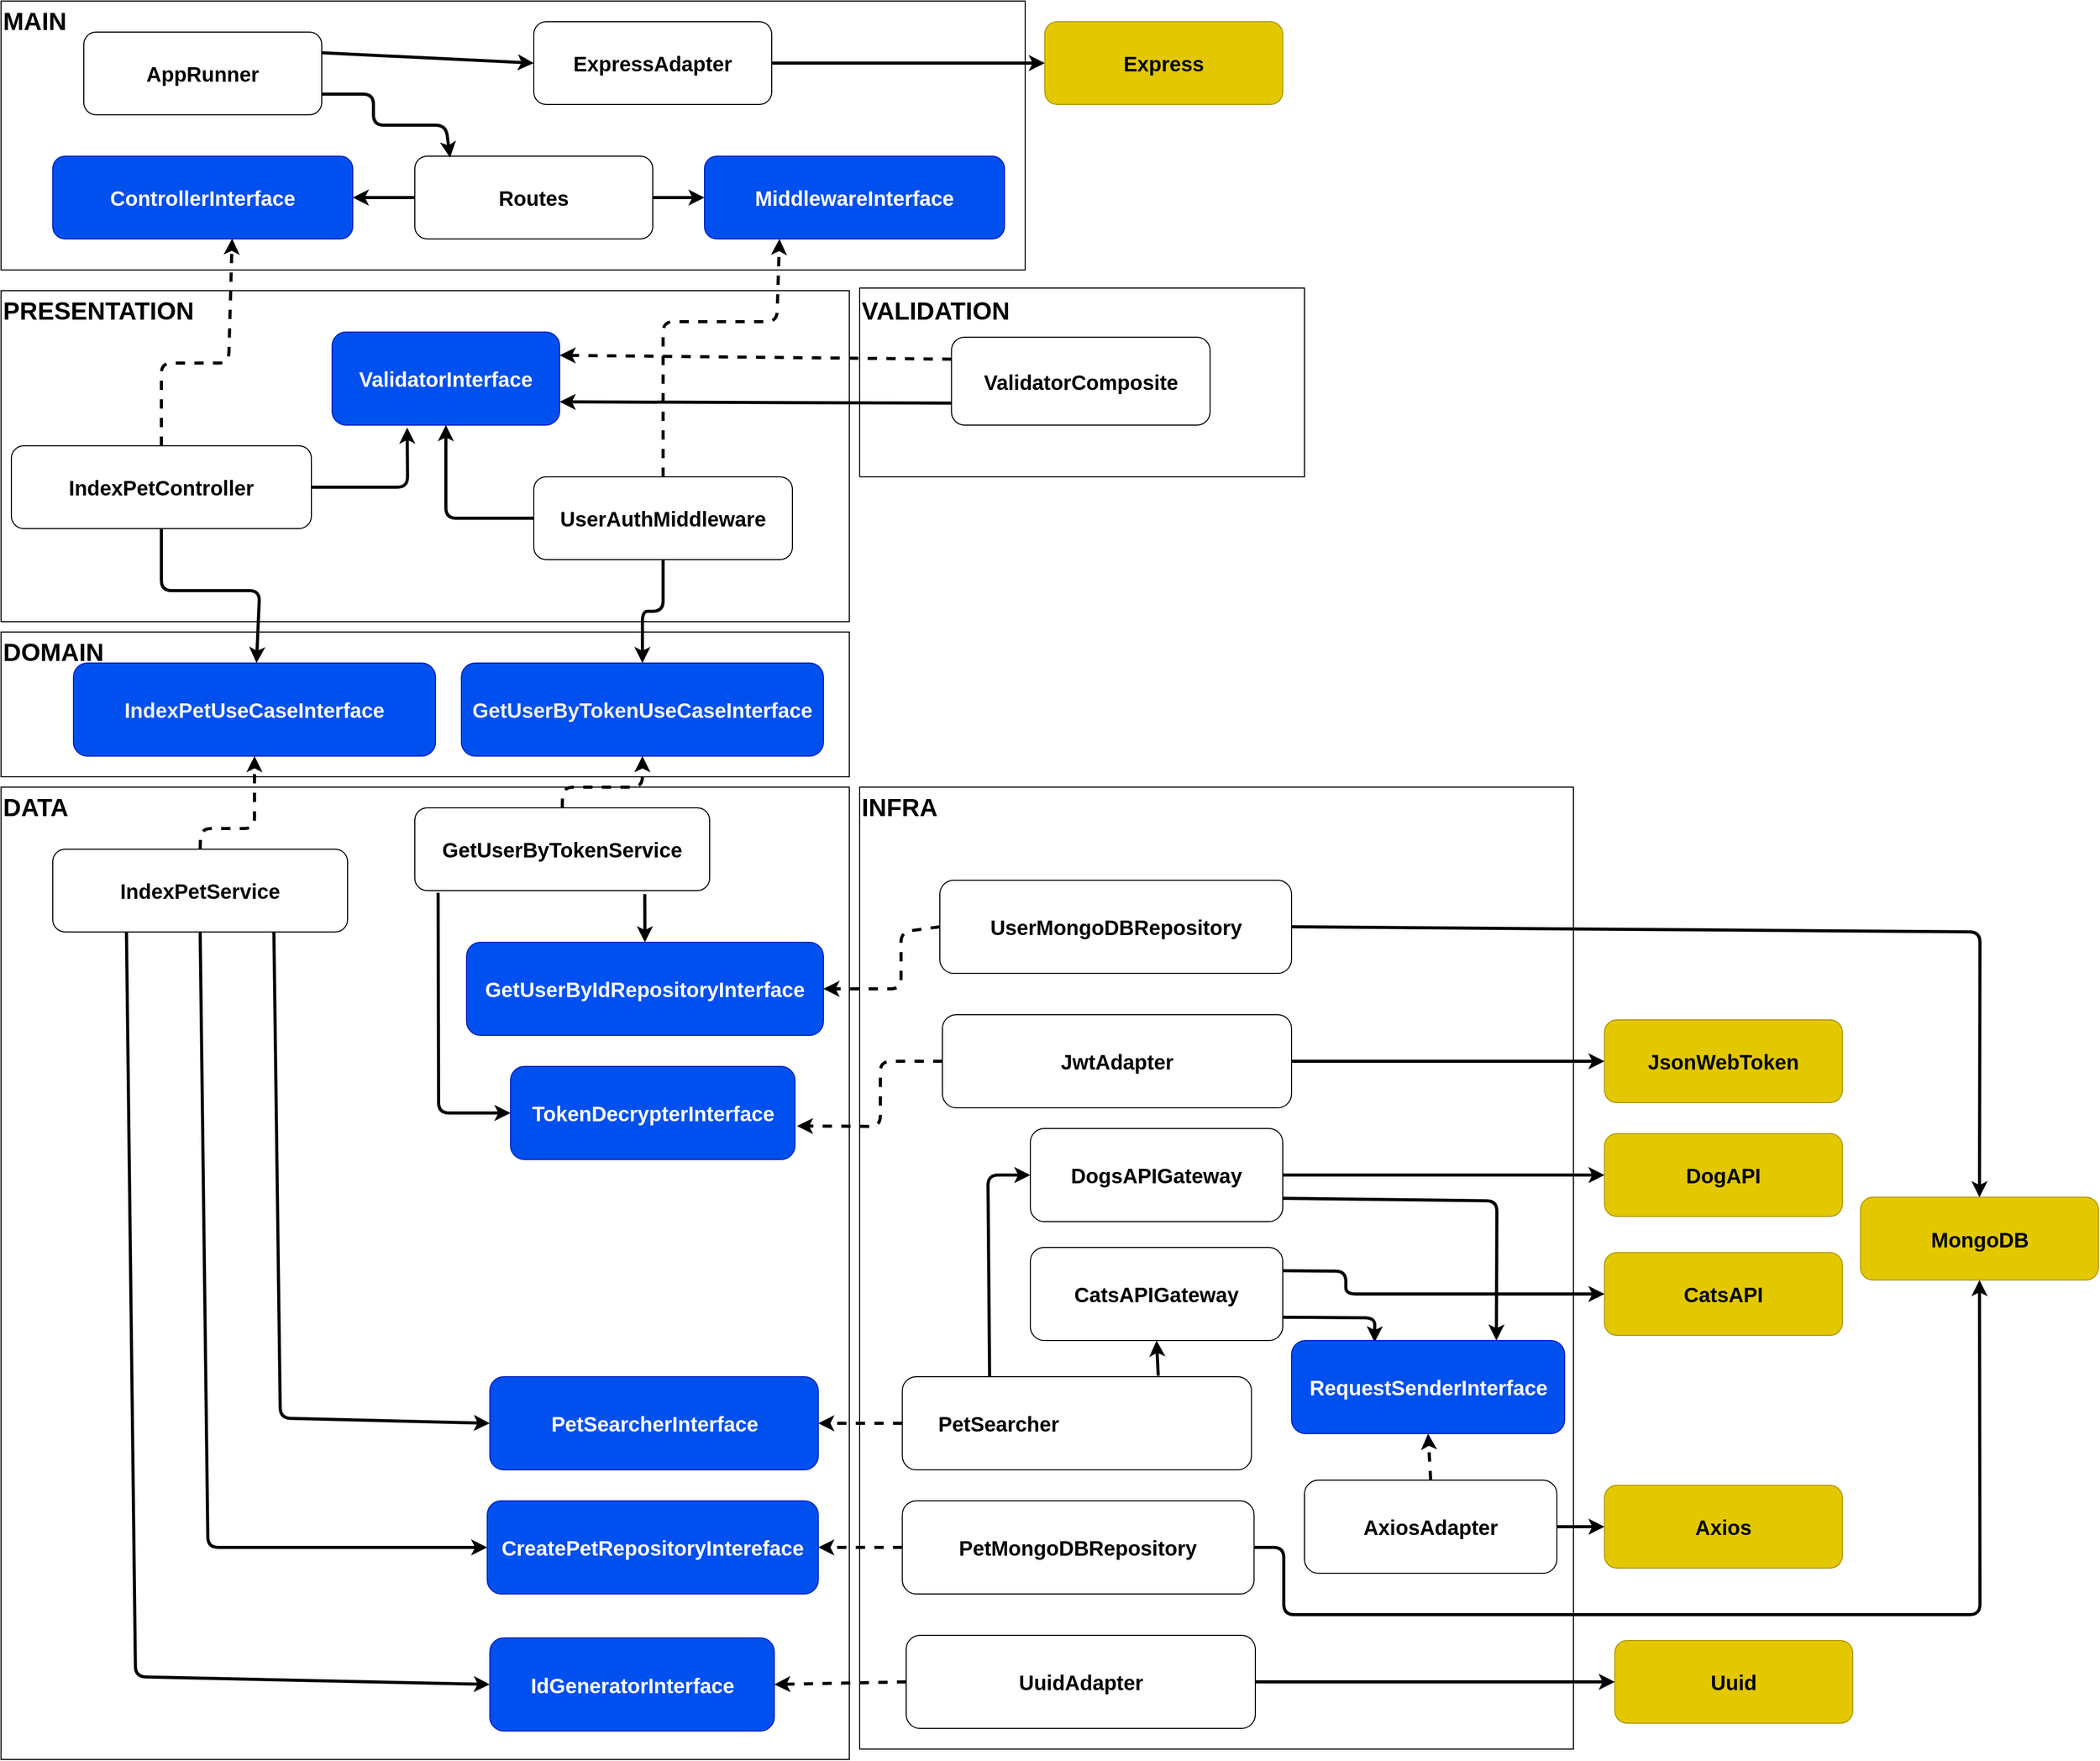 <mxfile>
    <diagram id="H5-8VBTp76Q2ykSFobRV" name="Page-1">
        <mxGraphModel dx="1484" dy="644" grid="1" gridSize="10" guides="1" tooltips="1" connect="1" arrows="1" fold="1" page="1" pageScale="1" pageWidth="1654" pageHeight="1169" math="0" shadow="0">
            <root>
                <mxCell id="0"/>
                <mxCell id="1" parent="0"/>
                <mxCell id="2" value="" style="rounded=0;whiteSpace=wrap;html=1;fontSize=20;fontStyle=1" parent="1" vertex="1">
                    <mxGeometry x="10" y="300" width="820" height="320" as="geometry"/>
                </mxCell>
                <mxCell id="3" value="" style="rounded=0;whiteSpace=wrap;html=1;fontSize=20;fontStyle=1;align=left;" parent="1" vertex="1">
                    <mxGeometry x="10" y="630" width="820" height="140" as="geometry"/>
                </mxCell>
                <mxCell id="4" value="" style="rounded=0;whiteSpace=wrap;html=1;fontSize=20;fontStyle=1" parent="1" vertex="1">
                    <mxGeometry x="10" y="780" width="820" height="940" as="geometry"/>
                </mxCell>
                <mxCell id="5" value="" style="rounded=0;whiteSpace=wrap;html=1;fontSize=20;fontStyle=1" parent="1" vertex="1">
                    <mxGeometry x="840" y="297.5" width="430" height="182.5" as="geometry"/>
                </mxCell>
                <mxCell id="6" value="" style="rounded=0;whiteSpace=wrap;html=1;fontSize=20;fontStyle=1" parent="1" vertex="1">
                    <mxGeometry x="840" y="780" width="690" height="930" as="geometry"/>
                </mxCell>
                <mxCell id="7" value="" style="rounded=0;whiteSpace=wrap;html=1;fontSize=20;fontStyle=1" parent="1" vertex="1">
                    <mxGeometry x="10" y="20" width="990" height="260" as="geometry"/>
                </mxCell>
                <mxCell id="8" value="&lt;span style=&quot;color: rgb(240, 240, 240);&quot;&gt;IndexPet&lt;/span&gt;UseCaseInterface" style="rounded=1;whiteSpace=wrap;html=1;fillColor=#0050ef;fontColor=#ffffff;strokeColor=#001DBC;fontSize=20;fontStyle=1" parent="1" vertex="1">
                    <mxGeometry x="80" y="660" width="350" height="90" as="geometry"/>
                </mxCell>
                <mxCell id="9" style="edgeStyle=none;html=1;exitX=0.75;exitY=1;exitDx=0;exitDy=0;entryX=0;entryY=0.5;entryDx=0;entryDy=0;strokeWidth=3;fontSize=20;fontStyle=1" parent="1" source="12" target="29" edge="1">
                    <mxGeometry relative="1" as="geometry">
                        <Array as="points">
                            <mxPoint x="280" y="1390"/>
                        </Array>
                    </mxGeometry>
                </mxCell>
                <mxCell id="10" style="edgeStyle=none;html=1;exitX=0.5;exitY=1;exitDx=0;exitDy=0;entryX=0;entryY=0.5;entryDx=0;entryDy=0;strokeWidth=3;fontSize=20;fontStyle=1" parent="1" source="12" target="30" edge="1">
                    <mxGeometry relative="1" as="geometry">
                        <Array as="points">
                            <mxPoint x="210" y="1515"/>
                        </Array>
                    </mxGeometry>
                </mxCell>
                <mxCell id="11" style="edgeStyle=none;html=1;exitX=0.5;exitY=0;exitDx=0;exitDy=0;entryX=0.5;entryY=1;entryDx=0;entryDy=0;dashed=1;strokeWidth=3;fontSize=20;" parent="1" source="12" target="8" edge="1">
                    <mxGeometry relative="1" as="geometry">
                        <Array as="points">
                            <mxPoint x="203" y="820"/>
                            <mxPoint x="255" y="820"/>
                        </Array>
                    </mxGeometry>
                </mxCell>
                <mxCell id="78" style="edgeStyle=none;html=1;exitX=0.25;exitY=1;exitDx=0;exitDy=0;entryX=0;entryY=0.5;entryDx=0;entryDy=0;strokeWidth=3;" parent="1" source="12" target="73" edge="1">
                    <mxGeometry relative="1" as="geometry">
                        <Array as="points">
                            <mxPoint x="140" y="1640"/>
                        </Array>
                    </mxGeometry>
                </mxCell>
                <mxCell id="12" value="IndexPetService" style="rounded=1;whiteSpace=wrap;html=1;fontSize=20;fontStyle=1" parent="1" vertex="1">
                    <mxGeometry x="60" y="840" width="285" height="80" as="geometry"/>
                </mxCell>
                <mxCell id="13" style="edgeStyle=none;html=1;exitX=0.5;exitY=1;exitDx=0;exitDy=0;strokeWidth=3;fontSize=20;fontStyle=1" parent="1" source="16" target="8" edge="1">
                    <mxGeometry relative="1" as="geometry">
                        <Array as="points">
                            <mxPoint x="165" y="590"/>
                            <mxPoint x="260" y="590"/>
                        </Array>
                    </mxGeometry>
                </mxCell>
                <mxCell id="14" style="edgeStyle=none;html=1;exitX=0.5;exitY=0;exitDx=0;exitDy=0;entryX=0.598;entryY=0.996;entryDx=0;entryDy=0;strokeWidth=3;fontSize=20;dashed=1;entryPerimeter=0;" parent="1" source="16" target="17" edge="1">
                    <mxGeometry relative="1" as="geometry">
                        <Array as="points">
                            <mxPoint x="165" y="370"/>
                            <mxPoint x="230" y="370"/>
                        </Array>
                    </mxGeometry>
                </mxCell>
                <mxCell id="15" style="edgeStyle=none;html=1;exitX=1;exitY=0.5;exitDx=0;exitDy=0;entryX=0.33;entryY=1.027;entryDx=0;entryDy=0;entryPerimeter=0;strokeWidth=3;" parent="1" source="16" target="43" edge="1">
                    <mxGeometry relative="1" as="geometry">
                        <Array as="points">
                            <mxPoint x="403" y="490"/>
                        </Array>
                    </mxGeometry>
                </mxCell>
                <mxCell id="16" value="IndexPetController" style="rounded=1;whiteSpace=wrap;html=1;fontSize=20;fontStyle=1" parent="1" vertex="1">
                    <mxGeometry x="20" y="450" width="290" height="80" as="geometry"/>
                </mxCell>
                <mxCell id="17" value="ControllerInterface" style="rounded=1;whiteSpace=wrap;html=1;fontSize=20;fillColor=#0050ef;fontColor=#ffffff;strokeColor=#001DBC;fontStyle=1" parent="1" vertex="1">
                    <mxGeometry x="60" y="170" width="290" height="80" as="geometry"/>
                </mxCell>
                <mxCell id="18" style="edgeStyle=none;html=1;exitX=0;exitY=0.5;exitDx=0;exitDy=0;entryX=1;entryY=0.5;entryDx=0;entryDy=0;strokeWidth=3;fontSize=20;" parent="1" source="20" target="17" edge="1">
                    <mxGeometry relative="1" as="geometry"/>
                </mxCell>
                <mxCell id="19" style="edgeStyle=none;html=1;exitX=1;exitY=0.5;exitDx=0;exitDy=0;entryX=0;entryY=0.5;entryDx=0;entryDy=0;strokeWidth=3;" parent="1" source="20" target="54" edge="1">
                    <mxGeometry relative="1" as="geometry"/>
                </mxCell>
                <mxCell id="20" value="Routes" style="rounded=1;whiteSpace=wrap;html=1;fontSize=20;fontStyle=1" parent="1" vertex="1">
                    <mxGeometry x="410" y="170" width="230" height="80" as="geometry"/>
                </mxCell>
                <mxCell id="21" style="edgeStyle=none;html=1;exitX=1;exitY=0.25;exitDx=0;exitDy=0;entryX=0;entryY=0.5;entryDx=0;entryDy=0;strokeWidth=3;fontSize=20;fontStyle=1" parent="1" source="23" target="27" edge="1">
                    <mxGeometry relative="1" as="geometry">
                        <mxPoint x="400" y="70.0" as="targetPoint"/>
                    </mxGeometry>
                </mxCell>
                <mxCell id="22" style="edgeStyle=none;html=1;exitX=1;exitY=0.75;exitDx=0;exitDy=0;entryX=0.148;entryY=0.017;entryDx=0;entryDy=0;strokeWidth=3;fontSize=20;entryPerimeter=0;" parent="1" source="23" target="20" edge="1">
                    <mxGeometry relative="1" as="geometry">
                        <Array as="points">
                            <mxPoint x="370" y="110"/>
                            <mxPoint x="370" y="140"/>
                            <mxPoint x="440" y="140"/>
                        </Array>
                    </mxGeometry>
                </mxCell>
                <mxCell id="23" value="AppRunner" style="rounded=1;whiteSpace=wrap;html=1;fontSize=20;fontStyle=1" parent="1" vertex="1">
                    <mxGeometry x="90" y="50" width="230" height="80" as="geometry"/>
                </mxCell>
                <mxCell id="25" style="edgeStyle=none;html=1;exitX=1;exitY=0.5;exitDx=0;exitDy=0;entryX=0;entryY=0.5;entryDx=0;entryDy=0;strokeWidth=3;fontSize=20;fontStyle=1" parent="1" source="27" target="28" edge="1">
                    <mxGeometry relative="1" as="geometry"/>
                </mxCell>
                <mxCell id="27" value="ExpressAdapter" style="rounded=1;whiteSpace=wrap;html=1;fontSize=20;fontStyle=1" parent="1" vertex="1">
                    <mxGeometry x="525" y="40" width="230" height="80" as="geometry"/>
                </mxCell>
                <mxCell id="28" value="Express" style="rounded=1;whiteSpace=wrap;html=1;fontSize=20;fillColor=#e3c800;fontColor=#000000;strokeColor=#B09500;fontStyle=1" parent="1" vertex="1">
                    <mxGeometry x="1019" y="40" width="230" height="80" as="geometry"/>
                </mxCell>
                <mxCell id="29" value="PetSearcherInterface" style="rounded=1;whiteSpace=wrap;html=1;fillColor=#0050ef;fontColor=#ffffff;strokeColor=#001DBC;fontSize=20;fontStyle=1" parent="1" vertex="1">
                    <mxGeometry x="482.5" y="1350" width="317.5" height="90" as="geometry"/>
                </mxCell>
                <mxCell id="30" value="CreatePetRepositoryIntereface" style="rounded=1;whiteSpace=wrap;html=1;fillColor=#0050ef;fontColor=#ffffff;strokeColor=#001DBC;fontSize=20;fontStyle=1" parent="1" vertex="1">
                    <mxGeometry x="480" y="1470" width="320" height="90" as="geometry"/>
                </mxCell>
                <mxCell id="31" style="edgeStyle=none;html=1;exitX=1;exitY=0.5;exitDx=0;exitDy=0;entryX=0;entryY=0.5;entryDx=0;entryDy=0;strokeWidth=3;" parent="1" source="32" target="40" edge="1">
                    <mxGeometry relative="1" as="geometry"/>
                </mxCell>
                <mxCell id="87" style="edgeStyle=none;html=1;exitX=1;exitY=0.75;exitDx=0;exitDy=0;entryX=0.75;entryY=0;entryDx=0;entryDy=0;strokeWidth=3;" edge="1" parent="1" source="32" target="82">
                    <mxGeometry relative="1" as="geometry">
                        <Array as="points">
                            <mxPoint x="1456" y="1180"/>
                        </Array>
                    </mxGeometry>
                </mxCell>
                <mxCell id="32" value="DogsAPIGateway" style="rounded=1;whiteSpace=wrap;html=1;fontSize=20;fontStyle=1" parent="1" vertex="1">
                    <mxGeometry x="1005" y="1110" width="244" height="90" as="geometry"/>
                </mxCell>
                <mxCell id="33" style="edgeStyle=none;html=1;exitX=0;exitY=0.5;exitDx=0;exitDy=0;entryX=1;entryY=0.5;entryDx=0;entryDy=0;dashed=1;strokeWidth=3;fontSize=20;" parent="1" source="36" target="29" edge="1">
                    <mxGeometry relative="1" as="geometry"/>
                </mxCell>
                <mxCell id="34" style="edgeStyle=none;html=1;exitX=0.25;exitY=0;exitDx=0;exitDy=0;entryX=0;entryY=0.5;entryDx=0;entryDy=0;strokeWidth=3;" parent="1" source="36" target="32" edge="1">
                    <mxGeometry relative="1" as="geometry">
                        <Array as="points">
                            <mxPoint x="964" y="1155"/>
                        </Array>
                    </mxGeometry>
                </mxCell>
                <mxCell id="35" style="edgeStyle=none;html=1;entryX=0.5;entryY=1;entryDx=0;entryDy=0;strokeWidth=3;exitX=0.733;exitY=-0.01;exitDx=0;exitDy=0;exitPerimeter=0;" parent="1" source="36" target="53" edge="1">
                    <mxGeometry relative="1" as="geometry">
                        <mxPoint x="1132" y="1250" as="sourcePoint"/>
                    </mxGeometry>
                </mxCell>
                <mxCell id="36" value="PetSearcher&lt;span style=&quot;color: rgb(255, 255, 255);&quot;&gt;GatewayFacade&lt;/span&gt;" style="rounded=1;whiteSpace=wrap;html=1;fontSize=20;fontStyle=1" parent="1" vertex="1">
                    <mxGeometry x="881.25" y="1350" width="337.5" height="90" as="geometry"/>
                </mxCell>
                <mxCell id="37" style="edgeStyle=none;html=1;exitX=0;exitY=0.5;exitDx=0;exitDy=0;entryX=1;entryY=0.5;entryDx=0;entryDy=0;dashed=1;strokeWidth=3;fontSize=20;" parent="1" source="39" target="30" edge="1">
                    <mxGeometry relative="1" as="geometry"/>
                </mxCell>
                <mxCell id="38" style="edgeStyle=none;html=1;exitX=1;exitY=0.5;exitDx=0;exitDy=0;entryX=0.5;entryY=1;entryDx=0;entryDy=0;strokeWidth=3;" parent="1" source="39" target="42" edge="1">
                    <mxGeometry relative="1" as="geometry">
                        <Array as="points">
                            <mxPoint x="1250" y="1515"/>
                            <mxPoint x="1250" y="1580"/>
                            <mxPoint x="1923" y="1580"/>
                        </Array>
                    </mxGeometry>
                </mxCell>
                <mxCell id="39" value="PetMongoDBRepository" style="rounded=1;whiteSpace=wrap;html=1;fontSize=20;fontStyle=1" parent="1" vertex="1">
                    <mxGeometry x="881.25" y="1470" width="340" height="90" as="geometry"/>
                </mxCell>
                <mxCell id="40" value="DogAPI" style="rounded=1;whiteSpace=wrap;html=1;fontSize=20;fillColor=#e3c800;fontColor=#000000;strokeColor=#B09500;fontStyle=1" parent="1" vertex="1">
                    <mxGeometry x="1560" y="1115" width="230" height="80" as="geometry"/>
                </mxCell>
                <mxCell id="41" value="CatsAPI" style="rounded=1;whiteSpace=wrap;html=1;fontSize=20;fillColor=#e3c800;fontColor=#000000;strokeColor=#B09500;fontStyle=1" parent="1" vertex="1">
                    <mxGeometry x="1560" y="1230" width="230" height="80" as="geometry"/>
                </mxCell>
                <mxCell id="42" value="MongoDB" style="rounded=1;whiteSpace=wrap;html=1;fontSize=20;fillColor=#e3c800;fontColor=#000000;strokeColor=#B09500;fontStyle=1" parent="1" vertex="1">
                    <mxGeometry x="1807.5" y="1176.5" width="230" height="80" as="geometry"/>
                </mxCell>
                <mxCell id="43" value="ValidatorInterface" style="rounded=1;whiteSpace=wrap;html=1;fillColor=#0050ef;fontColor=#ffffff;strokeColor=#001DBC;fontSize=20;fontStyle=1" parent="1" vertex="1">
                    <mxGeometry x="330" y="340" width="220" height="90" as="geometry"/>
                </mxCell>
                <mxCell id="44" style="edgeStyle=none;html=1;exitX=0;exitY=0.25;exitDx=0;exitDy=0;entryX=1;entryY=0.25;entryDx=0;entryDy=0;strokeWidth=3;dashed=1;" parent="1" source="45" target="43" edge="1">
                    <mxGeometry relative="1" as="geometry"/>
                </mxCell>
                <mxCell id="80" style="edgeStyle=none;html=1;exitX=0;exitY=0.75;exitDx=0;exitDy=0;entryX=1;entryY=0.75;entryDx=0;entryDy=0;strokeWidth=3;" parent="1" source="45" target="43" edge="1">
                    <mxGeometry relative="1" as="geometry"/>
                </mxCell>
                <mxCell id="45" value="ValidatorComposite" style="rounded=1;whiteSpace=wrap;html=1;fontSize=20;fontStyle=1" parent="1" vertex="1">
                    <mxGeometry x="928.75" y="345" width="250" height="85" as="geometry"/>
                </mxCell>
                <mxCell id="46" value="MAIN" style="text;strokeColor=none;fillColor=none;html=1;fontSize=24;fontStyle=1;verticalAlign=middle;align=left;rounded=0;" parent="1" vertex="1">
                    <mxGeometry x="10" y="20" width="100" height="40" as="geometry"/>
                </mxCell>
                <mxCell id="47" value="PRESENTATION" style="text;strokeColor=none;fillColor=none;html=1;fontSize=24;fontStyle=1;verticalAlign=middle;align=left;rounded=0;" parent="1" vertex="1">
                    <mxGeometry x="10" y="300" width="100" height="40" as="geometry"/>
                </mxCell>
                <mxCell id="48" value="VALIDATION" style="text;strokeColor=none;fillColor=none;html=1;fontSize=24;fontStyle=1;verticalAlign=middle;align=left;rounded=0;" parent="1" vertex="1">
                    <mxGeometry x="840" y="300" width="100" height="40" as="geometry"/>
                </mxCell>
                <mxCell id="49" value="DOMAIN" style="text;strokeColor=none;fillColor=none;html=1;fontSize=24;fontStyle=1;verticalAlign=middle;align=left;rounded=0;" parent="1" vertex="1">
                    <mxGeometry x="10" y="630" width="100" height="40" as="geometry"/>
                </mxCell>
                <mxCell id="50" value="INFRA" style="text;strokeColor=none;fillColor=none;html=1;fontSize=24;fontStyle=1;verticalAlign=middle;align=left;rounded=0;" parent="1" vertex="1">
                    <mxGeometry x="840" y="780" width="100" height="40" as="geometry"/>
                </mxCell>
                <mxCell id="51" value="DATA" style="text;strokeColor=none;fillColor=none;html=1;fontSize=24;fontStyle=1;verticalAlign=middle;align=left;rounded=0;" parent="1" vertex="1">
                    <mxGeometry x="10" y="780" width="100" height="40" as="geometry"/>
                </mxCell>
                <mxCell id="52" style="edgeStyle=none;html=1;exitX=1;exitY=0.25;exitDx=0;exitDy=0;entryX=0;entryY=0.5;entryDx=0;entryDy=0;strokeWidth=3;" parent="1" source="53" target="41" edge="1">
                    <mxGeometry relative="1" as="geometry">
                        <Array as="points">
                            <mxPoint x="1310" y="1248"/>
                            <mxPoint x="1310" y="1270"/>
                        </Array>
                    </mxGeometry>
                </mxCell>
                <mxCell id="88" style="edgeStyle=none;html=1;exitX=1;exitY=0.75;exitDx=0;exitDy=0;entryX=0.304;entryY=0.019;entryDx=0;entryDy=0;entryPerimeter=0;strokeWidth=3;" edge="1" parent="1" source="53" target="82">
                    <mxGeometry relative="1" as="geometry">
                        <Array as="points">
                            <mxPoint x="1338" y="1293"/>
                        </Array>
                    </mxGeometry>
                </mxCell>
                <mxCell id="53" value="CatsAPIGateway" style="rounded=1;whiteSpace=wrap;html=1;fontSize=20;fontStyle=1" parent="1" vertex="1">
                    <mxGeometry x="1005" y="1225" width="244" height="90" as="geometry"/>
                </mxCell>
                <mxCell id="54" value="MiddlewareInterface" style="rounded=1;whiteSpace=wrap;html=1;fontSize=20;fillColor=#0050ef;fontColor=#ffffff;strokeColor=#001DBC;fontStyle=1" parent="1" vertex="1">
                    <mxGeometry x="690" y="170" width="290" height="80" as="geometry"/>
                </mxCell>
                <mxCell id="55" style="edgeStyle=none;html=1;exitX=0.5;exitY=0;exitDx=0;exitDy=0;entryX=0.25;entryY=1;entryDx=0;entryDy=0;strokeWidth=3;dashed=1;" parent="1" source="58" target="54" edge="1">
                    <mxGeometry relative="1" as="geometry">
                        <Array as="points">
                            <mxPoint x="650" y="330"/>
                            <mxPoint x="760" y="330"/>
                        </Array>
                    </mxGeometry>
                </mxCell>
                <mxCell id="56" style="edgeStyle=none;html=1;exitX=0;exitY=0.5;exitDx=0;exitDy=0;entryX=0.5;entryY=1;entryDx=0;entryDy=0;strokeWidth=3;" parent="1" source="58" target="43" edge="1">
                    <mxGeometry relative="1" as="geometry">
                        <Array as="points">
                            <mxPoint x="440" y="520"/>
                        </Array>
                    </mxGeometry>
                </mxCell>
                <mxCell id="57" style="edgeStyle=none;html=1;exitX=0.5;exitY=1;exitDx=0;exitDy=0;entryX=0.5;entryY=0;entryDx=0;entryDy=0;strokeWidth=3;" parent="1" source="58" target="72" edge="1">
                    <mxGeometry relative="1" as="geometry">
                        <Array as="points">
                            <mxPoint x="650" y="610"/>
                            <mxPoint x="630" y="610"/>
                        </Array>
                    </mxGeometry>
                </mxCell>
                <mxCell id="58" value="UserAuthMiddleware" style="rounded=1;whiteSpace=wrap;html=1;fontSize=20;fontStyle=1" parent="1" vertex="1">
                    <mxGeometry x="525" y="480" width="250" height="80" as="geometry"/>
                </mxCell>
                <mxCell id="59" style="edgeStyle=none;html=1;exitX=0.78;exitY=1.042;exitDx=0;exitDy=0;strokeWidth=3;exitPerimeter=0;" parent="1" source="62" target="64" edge="1">
                    <mxGeometry relative="1" as="geometry"/>
                </mxCell>
                <mxCell id="60" style="edgeStyle=none;html=1;entryX=0;entryY=0.5;entryDx=0;entryDy=0;strokeWidth=3;exitX=0.079;exitY=1.027;exitDx=0;exitDy=0;exitPerimeter=0;" parent="1" source="62" target="63" edge="1">
                    <mxGeometry relative="1" as="geometry">
                        <Array as="points">
                            <mxPoint x="433" y="1095"/>
                        </Array>
                    </mxGeometry>
                </mxCell>
                <mxCell id="61" style="edgeStyle=none;html=1;exitX=0.5;exitY=0;exitDx=0;exitDy=0;entryX=0.5;entryY=1;entryDx=0;entryDy=0;strokeWidth=3;dashed=1;" parent="1" source="62" target="72" edge="1">
                    <mxGeometry relative="1" as="geometry">
                        <Array as="points">
                            <mxPoint x="553" y="780"/>
                            <mxPoint x="630" y="780"/>
                        </Array>
                    </mxGeometry>
                </mxCell>
                <mxCell id="62" value="GetUserByTokenService" style="rounded=1;whiteSpace=wrap;html=1;fontSize=20;fontStyle=1" parent="1" vertex="1">
                    <mxGeometry x="410" y="800" width="285" height="80" as="geometry"/>
                </mxCell>
                <mxCell id="63" value="TokenDecrypterInterface" style="rounded=1;whiteSpace=wrap;html=1;fillColor=#0050ef;fontColor=#ffffff;strokeColor=#001DBC;fontSize=20;fontStyle=1" parent="1" vertex="1">
                    <mxGeometry x="502.5" y="1050" width="275" height="90" as="geometry"/>
                </mxCell>
                <mxCell id="64" value="GetUserByIdRepositoryInterface" style="rounded=1;whiteSpace=wrap;html=1;fillColor=#0050ef;fontColor=#ffffff;strokeColor=#001DBC;fontSize=20;fontStyle=1" parent="1" vertex="1">
                    <mxGeometry x="460" y="930" width="345" height="90" as="geometry"/>
                </mxCell>
                <mxCell id="65" style="edgeStyle=none;html=1;exitX=1;exitY=0.5;exitDx=0;exitDy=0;entryX=0.5;entryY=0;entryDx=0;entryDy=0;strokeWidth=3;" parent="1" source="67" target="42" edge="1">
                    <mxGeometry relative="1" as="geometry">
                        <Array as="points">
                            <mxPoint x="1923" y="920"/>
                        </Array>
                    </mxGeometry>
                </mxCell>
                <mxCell id="66" style="edgeStyle=none;html=1;exitX=0;exitY=0.5;exitDx=0;exitDy=0;entryX=1;entryY=0.5;entryDx=0;entryDy=0;strokeWidth=3;dashed=1;" parent="1" source="67" target="64" edge="1">
                    <mxGeometry relative="1" as="geometry">
                        <Array as="points">
                            <mxPoint x="880" y="920"/>
                            <mxPoint x="880" y="975"/>
                        </Array>
                    </mxGeometry>
                </mxCell>
                <mxCell id="67" value="UserMongoDBRepository" style="rounded=1;whiteSpace=wrap;html=1;fontSize=20;fontStyle=1" parent="1" vertex="1">
                    <mxGeometry x="917.5" y="870" width="340" height="90" as="geometry"/>
                </mxCell>
                <mxCell id="68" style="edgeStyle=none;html=1;exitX=1;exitY=0.5;exitDx=0;exitDy=0;strokeWidth=3;fontSize=20;" parent="1" source="70" target="71" edge="1">
                    <mxGeometry relative="1" as="geometry"/>
                </mxCell>
                <mxCell id="69" style="edgeStyle=none;html=1;exitX=0;exitY=0.5;exitDx=0;exitDy=0;entryX=1.007;entryY=0.64;entryDx=0;entryDy=0;entryPerimeter=0;dashed=1;strokeWidth=3;" parent="1" source="70" target="63" edge="1">
                    <mxGeometry relative="1" as="geometry">
                        <Array as="points">
                            <mxPoint x="860" y="1045"/>
                            <mxPoint x="860" y="1108"/>
                        </Array>
                    </mxGeometry>
                </mxCell>
                <mxCell id="70" value="JwtAdapter" style="rounded=1;whiteSpace=wrap;html=1;fontSize=20;fontStyle=1" parent="1" vertex="1">
                    <mxGeometry x="920" y="1000" width="337.5" height="90" as="geometry"/>
                </mxCell>
                <mxCell id="71" value="JsonWebToken" style="rounded=1;whiteSpace=wrap;html=1;fontSize=20;fillColor=#e3c800;fontColor=#000000;strokeColor=#B09500;fontStyle=1" parent="1" vertex="1">
                    <mxGeometry x="1560" y="1005" width="230" height="80" as="geometry"/>
                </mxCell>
                <mxCell id="72" value="&lt;span style=&quot;color: rgb(240, 240, 240);&quot;&gt;GetUserByToken&lt;/span&gt;UseCaseInterface" style="rounded=1;whiteSpace=wrap;html=1;fillColor=#0050ef;fontColor=#ffffff;strokeColor=#001DBC;fontSize=20;fontStyle=1" parent="1" vertex="1">
                    <mxGeometry x="455" y="660" width="350" height="90" as="geometry"/>
                </mxCell>
                <mxCell id="73" value="IdGeneratorInterface" style="rounded=1;whiteSpace=wrap;html=1;fillColor=#0050ef;fontColor=#ffffff;strokeColor=#001DBC;fontSize=20;fontStyle=1" parent="1" vertex="1">
                    <mxGeometry x="482.5" y="1602.5" width="275" height="90" as="geometry"/>
                </mxCell>
                <mxCell id="74" style="edgeStyle=none;html=1;exitX=1;exitY=0.5;exitDx=0;exitDy=0;strokeWidth=3;fontSize=20;" parent="1" source="76" target="77" edge="1">
                    <mxGeometry relative="1" as="geometry"/>
                </mxCell>
                <mxCell id="75" style="edgeStyle=none;html=1;exitX=0;exitY=0.5;exitDx=0;exitDy=0;entryX=1;entryY=0.5;entryDx=0;entryDy=0;dashed=1;strokeWidth=3;fontSize=20;" parent="1" source="76" target="73" edge="1">
                    <mxGeometry relative="1" as="geometry"/>
                </mxCell>
                <mxCell id="76" value="UuidAdapter" style="rounded=1;whiteSpace=wrap;html=1;fontSize=20;fontStyle=1" parent="1" vertex="1">
                    <mxGeometry x="885" y="1600" width="337.5" height="90" as="geometry"/>
                </mxCell>
                <mxCell id="77" value="Uuid" style="rounded=1;whiteSpace=wrap;html=1;fontSize=20;fillColor=#e3c800;fontColor=#000000;strokeColor=#B09500;fontStyle=1" parent="1" vertex="1">
                    <mxGeometry x="1570" y="1605" width="230" height="80" as="geometry"/>
                </mxCell>
                <mxCell id="82" value="RequestSenderInterface" style="rounded=1;whiteSpace=wrap;html=1;fontSize=20;fontStyle=1;fillColor=#0050ef;fontColor=#ffffff;strokeColor=#001DBC;" vertex="1" parent="1">
                    <mxGeometry x="1257.5" y="1315" width="264" height="90" as="geometry"/>
                </mxCell>
                <mxCell id="85" style="edgeStyle=none;html=1;exitX=1;exitY=0.5;exitDx=0;exitDy=0;entryX=0;entryY=0.5;entryDx=0;entryDy=0;strokeWidth=3;" edge="1" parent="1" source="83" target="84">
                    <mxGeometry relative="1" as="geometry"/>
                </mxCell>
                <mxCell id="86" style="edgeStyle=none;html=1;exitX=0.5;exitY=0;exitDx=0;exitDy=0;entryX=0.5;entryY=1;entryDx=0;entryDy=0;strokeWidth=3;dashed=1;" edge="1" parent="1" source="83" target="82">
                    <mxGeometry relative="1" as="geometry"/>
                </mxCell>
                <mxCell id="83" value="AxiosAdapter" style="rounded=1;whiteSpace=wrap;html=1;fontSize=20;fontStyle=1" vertex="1" parent="1">
                    <mxGeometry x="1270" y="1450" width="244" height="90" as="geometry"/>
                </mxCell>
                <mxCell id="84" value="Axios" style="rounded=1;whiteSpace=wrap;html=1;fontSize=20;fillColor=#e3c800;fontColor=#000000;strokeColor=#B09500;fontStyle=1" vertex="1" parent="1">
                    <mxGeometry x="1560" y="1455" width="230" height="80" as="geometry"/>
                </mxCell>
            </root>
        </mxGraphModel>
    </diagram>
</mxfile>